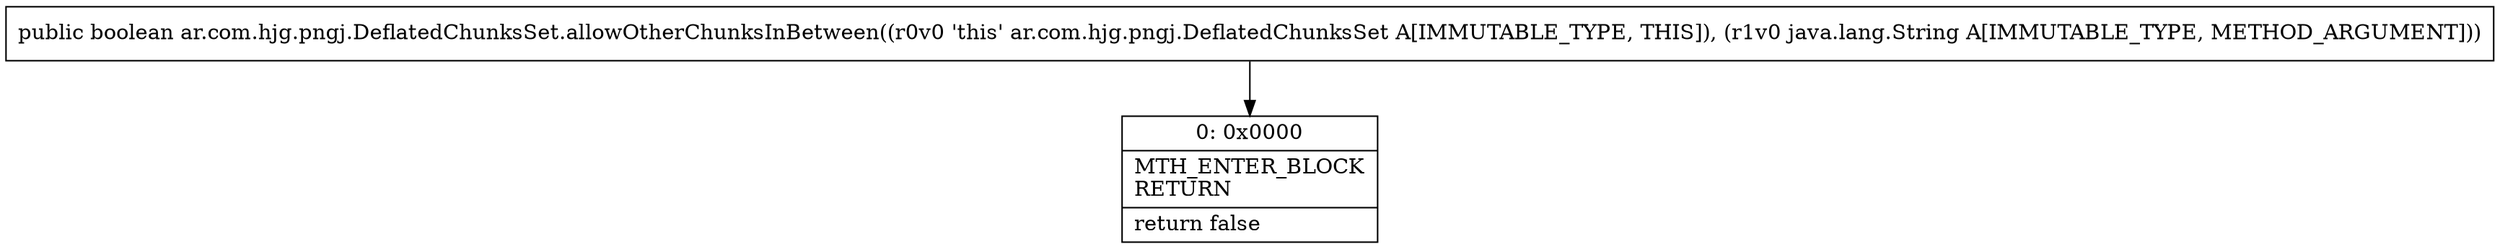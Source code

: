 digraph "CFG forar.com.hjg.pngj.DeflatedChunksSet.allowOtherChunksInBetween(Ljava\/lang\/String;)Z" {
Node_0 [shape=record,label="{0\:\ 0x0000|MTH_ENTER_BLOCK\lRETURN\l|return false\l}"];
MethodNode[shape=record,label="{public boolean ar.com.hjg.pngj.DeflatedChunksSet.allowOtherChunksInBetween((r0v0 'this' ar.com.hjg.pngj.DeflatedChunksSet A[IMMUTABLE_TYPE, THIS]), (r1v0 java.lang.String A[IMMUTABLE_TYPE, METHOD_ARGUMENT])) }"];
MethodNode -> Node_0;
}

